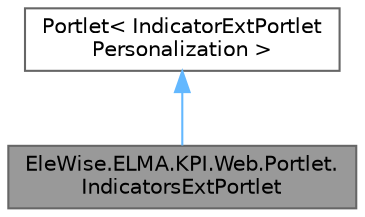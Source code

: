 digraph "EleWise.ELMA.KPI.Web.Portlet.IndicatorsExtPortlet"
{
 // LATEX_PDF_SIZE
  bgcolor="transparent";
  edge [fontname=Helvetica,fontsize=10,labelfontname=Helvetica,labelfontsize=10];
  node [fontname=Helvetica,fontsize=10,shape=box,height=0.2,width=0.4];
  Node1 [id="Node000001",label="EleWise.ELMA.KPI.Web.Portlet.\lIndicatorsExtPortlet",height=0.2,width=0.4,color="gray40", fillcolor="grey60", style="filled", fontcolor="black",tooltip="Портлет \"Показатели\", расширенная версия"];
  Node2 -> Node1 [id="edge1_Node000001_Node000002",dir="back",color="steelblue1",style="solid",tooltip=" "];
  Node2 [id="Node000002",label="Portlet\< IndicatorExtPortlet\lPersonalization \>",height=0.2,width=0.4,color="gray40", fillcolor="white", style="filled",tooltip=" "];
}

